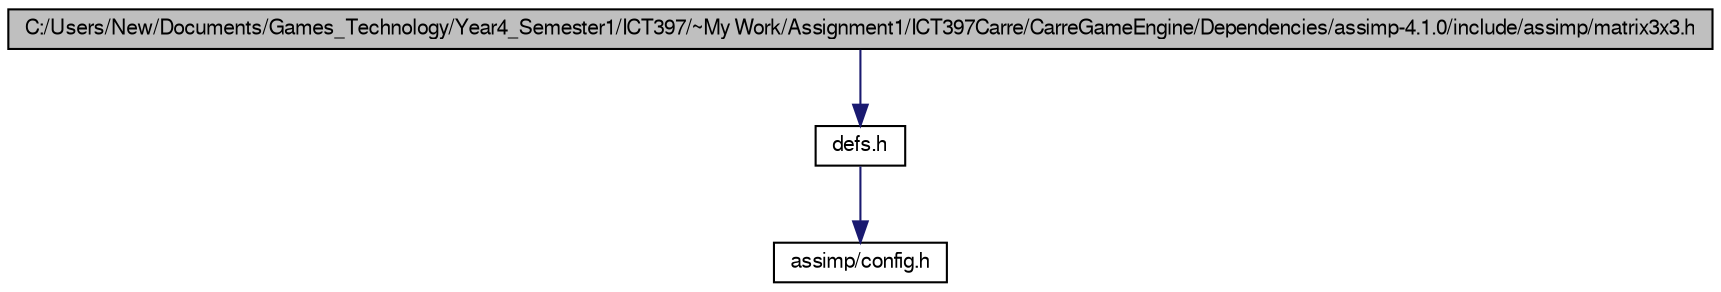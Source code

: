 digraph G
{
  bgcolor="transparent";
  edge [fontname="FreeSans",fontsize=10,labelfontname="FreeSans",labelfontsize=10];
  node [fontname="FreeSans",fontsize=10,shape=record];
  Node1 [label="C:/Users/New/Documents/Games_Technology/Year4_Semester1/ICT397/~My Work/Assignment1/ICT397Carre/CarreGameEngine/Dependencies/assimp-4.1.0/include/assimp/matrix3x3.h",height=0.2,width=0.4,color="black", fillcolor="grey75", style="filled" fontcolor="black"];
  Node1 -> Node2 [color="midnightblue",fontsize=10,style="solid"];
  Node2 [label="defs.h",height=0.2,width=0.4,color="black",URL="$defs_8h.html",tooltip="Assimp build configuration setup. See the notes in the comment blocks to find out..."];
  Node2 -> Node3 [color="midnightblue",fontsize=10,style="solid"];
  Node3 [label="assimp/config.h",height=0.2,width=0.4,color="black",URL="$config_8h.html",tooltip="Defines constants for configurable properties for the library."];
}

